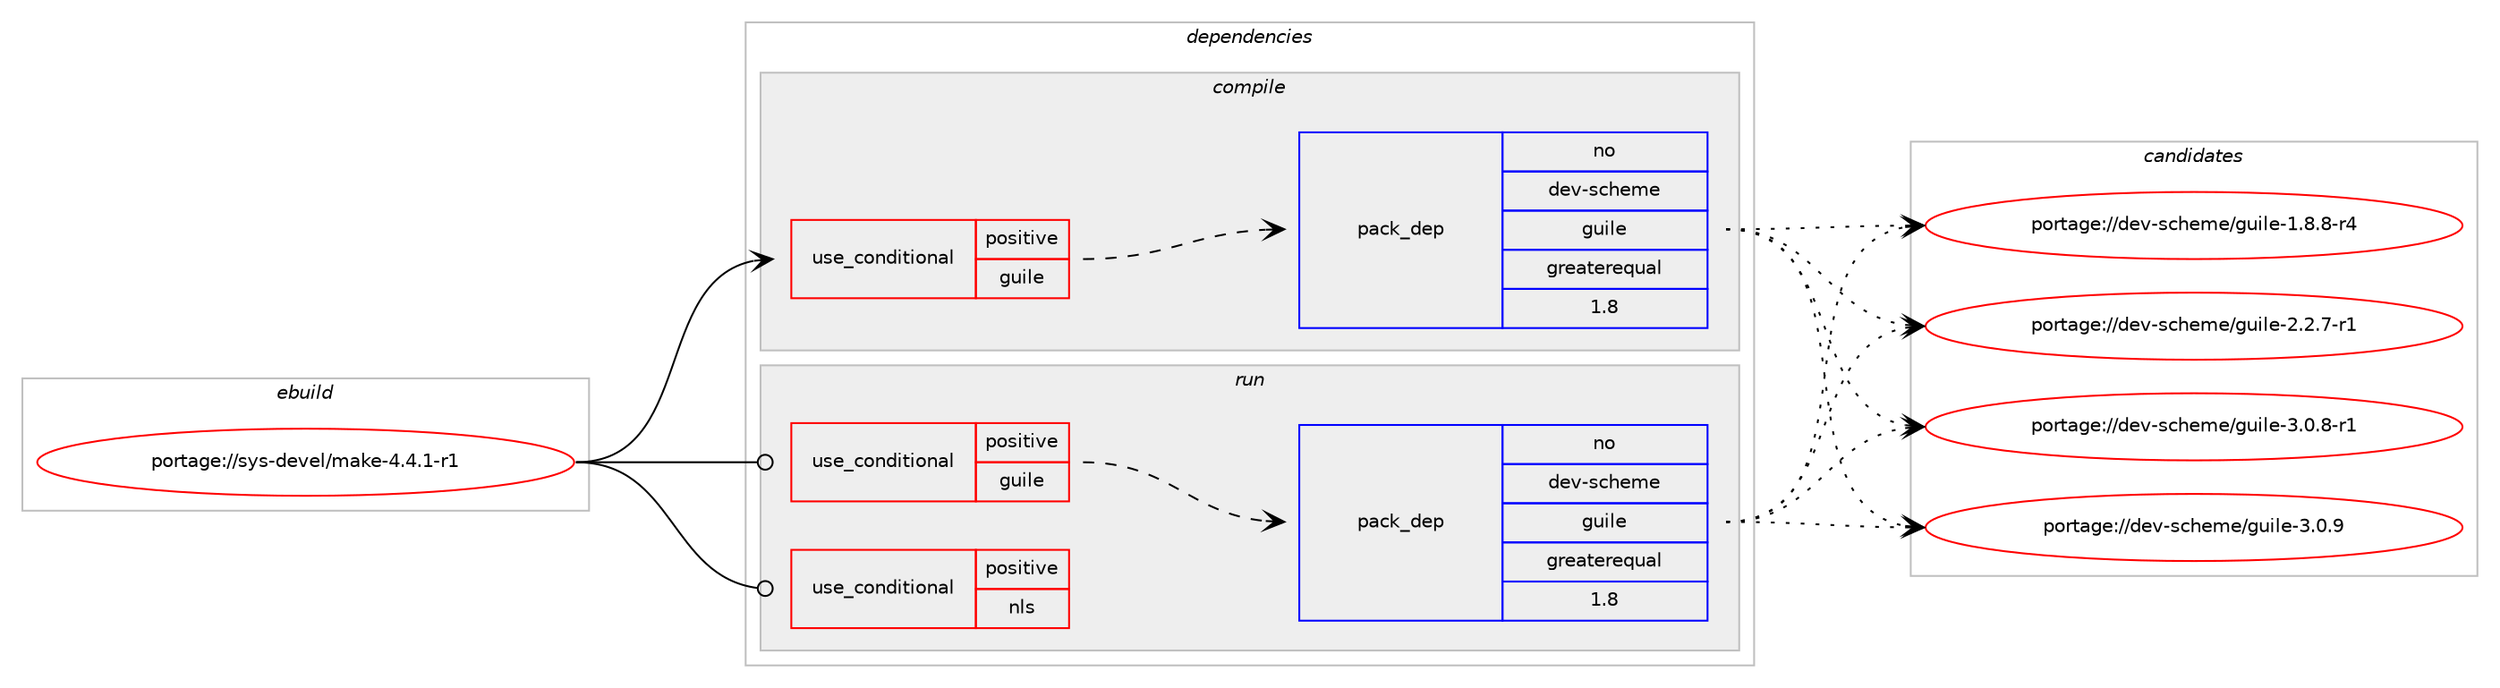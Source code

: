 digraph prolog {

# *************
# Graph options
# *************

newrank=true;
concentrate=true;
compound=true;
graph [rankdir=LR,fontname=Helvetica,fontsize=10,ranksep=1.5];#, ranksep=2.5, nodesep=0.2];
edge  [arrowhead=vee];
node  [fontname=Helvetica,fontsize=10];

# **********
# The ebuild
# **********

subgraph cluster_leftcol {
color=gray;
rank=same;
label=<<i>ebuild</i>>;
id [label="portage://sys-devel/make-4.4.1-r1", color=red, width=4, href="../sys-devel/make-4.4.1-r1.svg"];
}

# ****************
# The dependencies
# ****************

subgraph cluster_midcol {
color=gray;
label=<<i>dependencies</i>>;
subgraph cluster_compile {
fillcolor="#eeeeee";
style=filled;
label=<<i>compile</i>>;
subgraph cond2108 {
dependency3432 [label=<<TABLE BORDER="0" CELLBORDER="1" CELLSPACING="0" CELLPADDING="4"><TR><TD ROWSPAN="3" CELLPADDING="10">use_conditional</TD></TR><TR><TD>positive</TD></TR><TR><TD>guile</TD></TR></TABLE>>, shape=none, color=red];
subgraph pack1303 {
dependency3433 [label=<<TABLE BORDER="0" CELLBORDER="1" CELLSPACING="0" CELLPADDING="4" WIDTH="220"><TR><TD ROWSPAN="6" CELLPADDING="30">pack_dep</TD></TR><TR><TD WIDTH="110">no</TD></TR><TR><TD>dev-scheme</TD></TR><TR><TD>guile</TD></TR><TR><TD>greaterequal</TD></TR><TR><TD>1.8</TD></TR></TABLE>>, shape=none, color=blue];
}
dependency3432:e -> dependency3433:w [weight=20,style="dashed",arrowhead="vee"];
}
id:e -> dependency3432:w [weight=20,style="solid",arrowhead="vee"];
}
subgraph cluster_compileandrun {
fillcolor="#eeeeee";
style=filled;
label=<<i>compile and run</i>>;
}
subgraph cluster_run {
fillcolor="#eeeeee";
style=filled;
label=<<i>run</i>>;
subgraph cond2109 {
dependency3434 [label=<<TABLE BORDER="0" CELLBORDER="1" CELLSPACING="0" CELLPADDING="4"><TR><TD ROWSPAN="3" CELLPADDING="10">use_conditional</TD></TR><TR><TD>positive</TD></TR><TR><TD>guile</TD></TR></TABLE>>, shape=none, color=red];
subgraph pack1304 {
dependency3435 [label=<<TABLE BORDER="0" CELLBORDER="1" CELLSPACING="0" CELLPADDING="4" WIDTH="220"><TR><TD ROWSPAN="6" CELLPADDING="30">pack_dep</TD></TR><TR><TD WIDTH="110">no</TD></TR><TR><TD>dev-scheme</TD></TR><TR><TD>guile</TD></TR><TR><TD>greaterequal</TD></TR><TR><TD>1.8</TD></TR></TABLE>>, shape=none, color=blue];
}
dependency3434:e -> dependency3435:w [weight=20,style="dashed",arrowhead="vee"];
}
id:e -> dependency3434:w [weight=20,style="solid",arrowhead="odot"];
subgraph cond2110 {
dependency3436 [label=<<TABLE BORDER="0" CELLBORDER="1" CELLSPACING="0" CELLPADDING="4"><TR><TD ROWSPAN="3" CELLPADDING="10">use_conditional</TD></TR><TR><TD>positive</TD></TR><TR><TD>nls</TD></TR></TABLE>>, shape=none, color=red];
# *** BEGIN UNKNOWN DEPENDENCY TYPE (TODO) ***
# dependency3436 -> package_dependency(portage://sys-devel/make-4.4.1-r1,run,no,virtual,libintl,none,[,,],[],[])
# *** END UNKNOWN DEPENDENCY TYPE (TODO) ***

}
id:e -> dependency3436:w [weight=20,style="solid",arrowhead="odot"];
}
}

# **************
# The candidates
# **************

subgraph cluster_choices {
rank=same;
color=gray;
label=<<i>candidates</i>>;

subgraph choice1303 {
color=black;
nodesep=1;
choice1001011184511599104101109101471031171051081014549465646564511452 [label="portage://dev-scheme/guile-1.8.8-r4", color=red, width=4,href="../dev-scheme/guile-1.8.8-r4.svg"];
choice1001011184511599104101109101471031171051081014550465046554511449 [label="portage://dev-scheme/guile-2.2.7-r1", color=red, width=4,href="../dev-scheme/guile-2.2.7-r1.svg"];
choice1001011184511599104101109101471031171051081014551464846564511449 [label="portage://dev-scheme/guile-3.0.8-r1", color=red, width=4,href="../dev-scheme/guile-3.0.8-r1.svg"];
choice100101118451159910410110910147103117105108101455146484657 [label="portage://dev-scheme/guile-3.0.9", color=red, width=4,href="../dev-scheme/guile-3.0.9.svg"];
dependency3433:e -> choice1001011184511599104101109101471031171051081014549465646564511452:w [style=dotted,weight="100"];
dependency3433:e -> choice1001011184511599104101109101471031171051081014550465046554511449:w [style=dotted,weight="100"];
dependency3433:e -> choice1001011184511599104101109101471031171051081014551464846564511449:w [style=dotted,weight="100"];
dependency3433:e -> choice100101118451159910410110910147103117105108101455146484657:w [style=dotted,weight="100"];
}
subgraph choice1304 {
color=black;
nodesep=1;
choice1001011184511599104101109101471031171051081014549465646564511452 [label="portage://dev-scheme/guile-1.8.8-r4", color=red, width=4,href="../dev-scheme/guile-1.8.8-r4.svg"];
choice1001011184511599104101109101471031171051081014550465046554511449 [label="portage://dev-scheme/guile-2.2.7-r1", color=red, width=4,href="../dev-scheme/guile-2.2.7-r1.svg"];
choice1001011184511599104101109101471031171051081014551464846564511449 [label="portage://dev-scheme/guile-3.0.8-r1", color=red, width=4,href="../dev-scheme/guile-3.0.8-r1.svg"];
choice100101118451159910410110910147103117105108101455146484657 [label="portage://dev-scheme/guile-3.0.9", color=red, width=4,href="../dev-scheme/guile-3.0.9.svg"];
dependency3435:e -> choice1001011184511599104101109101471031171051081014549465646564511452:w [style=dotted,weight="100"];
dependency3435:e -> choice1001011184511599104101109101471031171051081014550465046554511449:w [style=dotted,weight="100"];
dependency3435:e -> choice1001011184511599104101109101471031171051081014551464846564511449:w [style=dotted,weight="100"];
dependency3435:e -> choice100101118451159910410110910147103117105108101455146484657:w [style=dotted,weight="100"];
}
}

}

